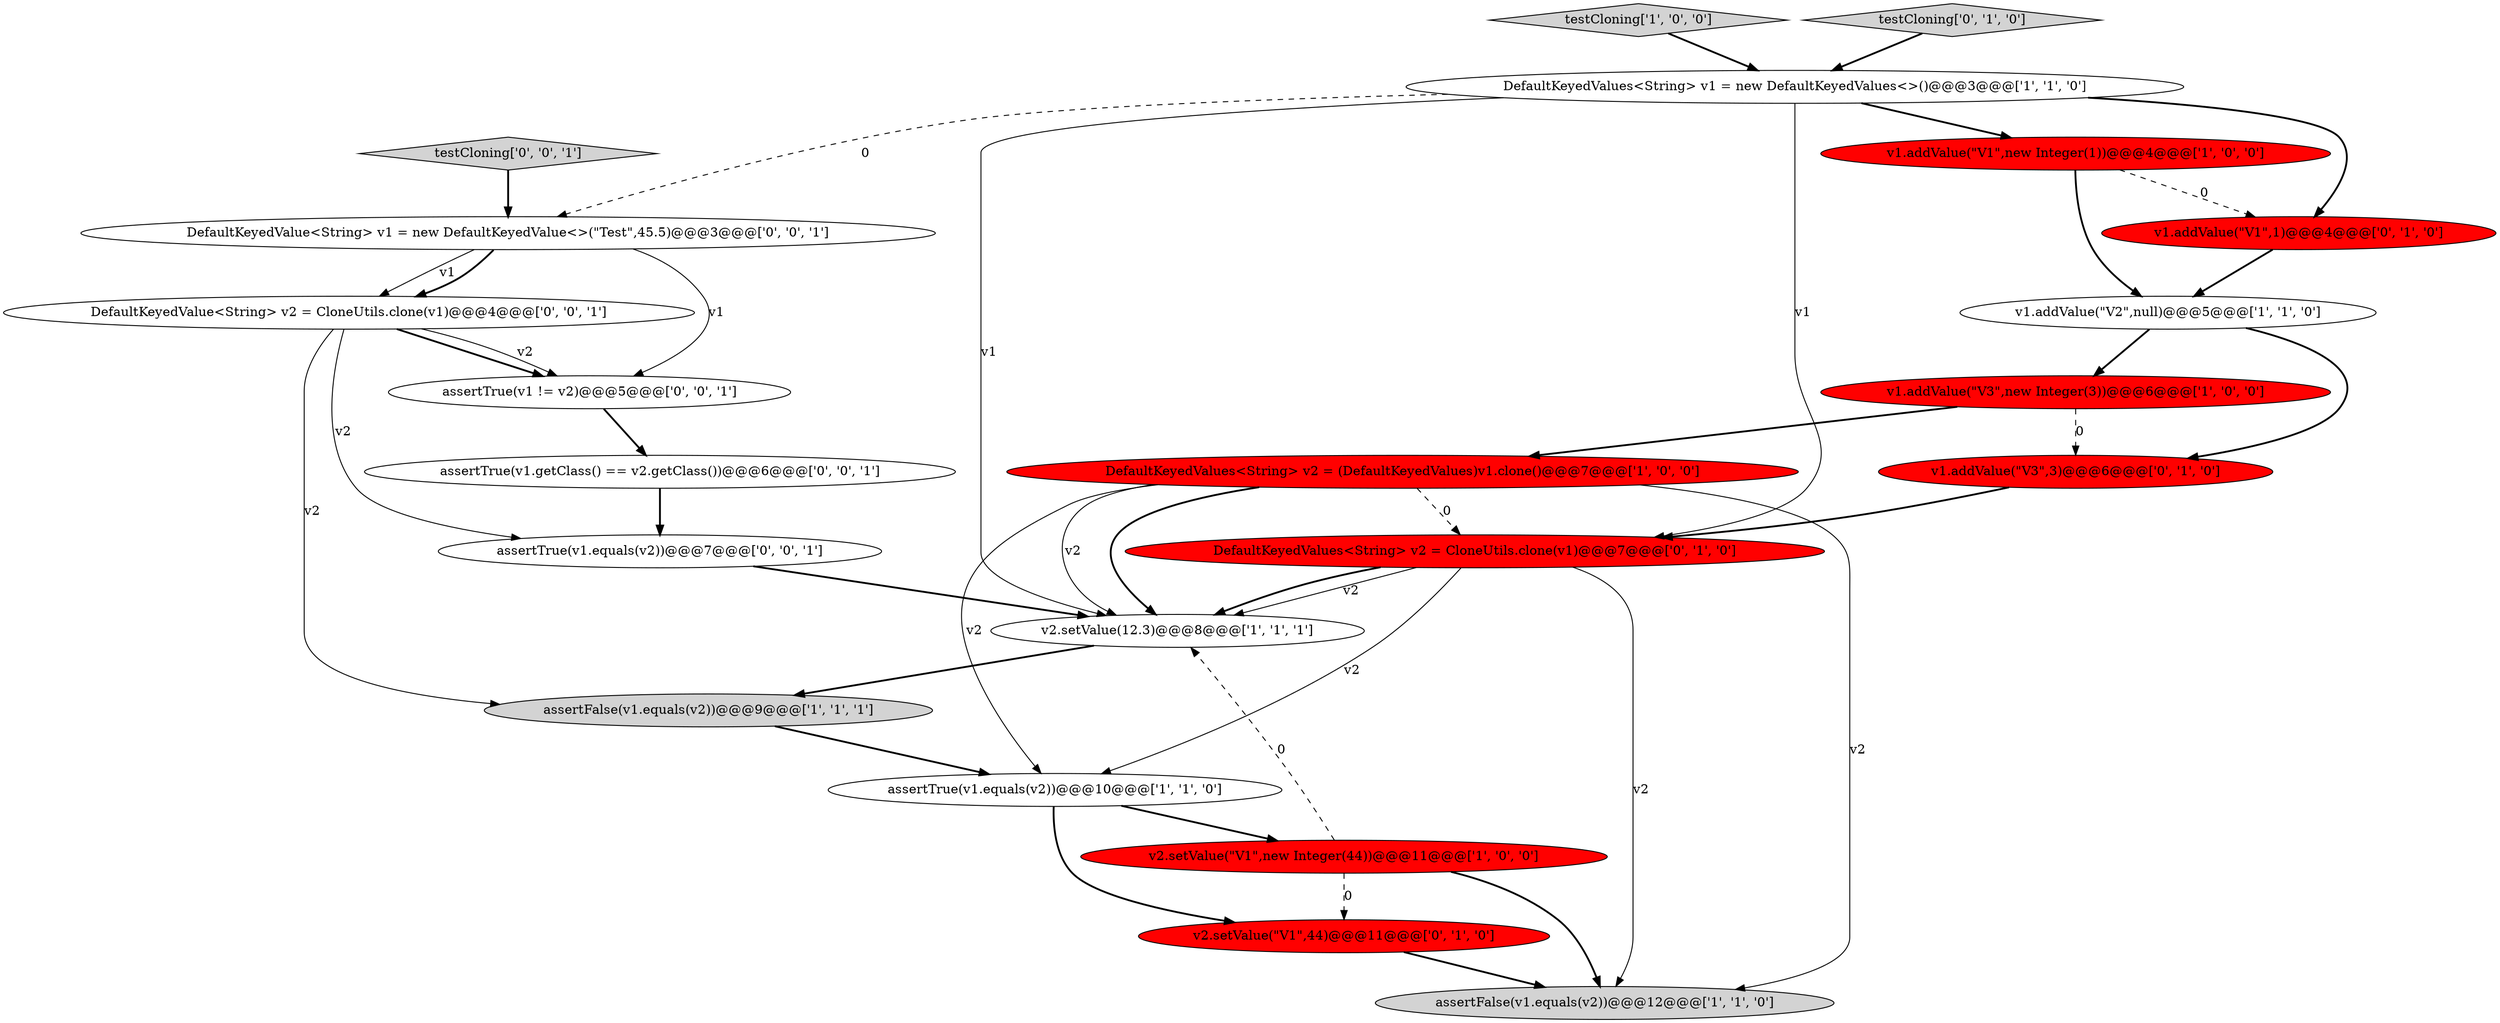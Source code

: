 digraph {
18 [style = filled, label = "DefaultKeyedValue<String> v2 = CloneUtils.clone(v1)@@@4@@@['0', '0', '1']", fillcolor = white, shape = ellipse image = "AAA0AAABBB3BBB"];
3 [style = filled, label = "assertTrue(v1.equals(v2))@@@10@@@['1', '1', '0']", fillcolor = white, shape = ellipse image = "AAA0AAABBB1BBB"];
4 [style = filled, label = "v1.addValue(\"V1\",new Integer(1))@@@4@@@['1', '0', '0']", fillcolor = red, shape = ellipse image = "AAA1AAABBB1BBB"];
19 [style = filled, label = "assertTrue(v1.equals(v2))@@@7@@@['0', '0', '1']", fillcolor = white, shape = ellipse image = "AAA0AAABBB3BBB"];
11 [style = filled, label = "DefaultKeyedValues<String> v2 = CloneUtils.clone(v1)@@@7@@@['0', '1', '0']", fillcolor = red, shape = ellipse image = "AAA1AAABBB2BBB"];
2 [style = filled, label = "DefaultKeyedValues<String> v1 = new DefaultKeyedValues<>()@@@3@@@['1', '1', '0']", fillcolor = white, shape = ellipse image = "AAA0AAABBB1BBB"];
15 [style = filled, label = "v1.addValue(\"V3\",3)@@@6@@@['0', '1', '0']", fillcolor = red, shape = ellipse image = "AAA1AAABBB2BBB"];
8 [style = filled, label = "v1.addValue(\"V3\",new Integer(3))@@@6@@@['1', '0', '0']", fillcolor = red, shape = ellipse image = "AAA1AAABBB1BBB"];
9 [style = filled, label = "v1.addValue(\"V2\",null)@@@5@@@['1', '1', '0']", fillcolor = white, shape = ellipse image = "AAA0AAABBB1BBB"];
12 [style = filled, label = "v2.setValue(\"V1\",44)@@@11@@@['0', '1', '0']", fillcolor = red, shape = ellipse image = "AAA1AAABBB2BBB"];
5 [style = filled, label = "v2.setValue(12.3)@@@8@@@['1', '1', '1']", fillcolor = white, shape = ellipse image = "AAA0AAABBB1BBB"];
13 [style = filled, label = "v1.addValue(\"V1\",1)@@@4@@@['0', '1', '0']", fillcolor = red, shape = ellipse image = "AAA1AAABBB2BBB"];
17 [style = filled, label = "DefaultKeyedValue<String> v1 = new DefaultKeyedValue<>(\"Test\",45.5)@@@3@@@['0', '0', '1']", fillcolor = white, shape = ellipse image = "AAA0AAABBB3BBB"];
1 [style = filled, label = "assertFalse(v1.equals(v2))@@@9@@@['1', '1', '1']", fillcolor = lightgray, shape = ellipse image = "AAA0AAABBB1BBB"];
21 [style = filled, label = "testCloning['0', '0', '1']", fillcolor = lightgray, shape = diamond image = "AAA0AAABBB3BBB"];
6 [style = filled, label = "v2.setValue(\"V1\",new Integer(44))@@@11@@@['1', '0', '0']", fillcolor = red, shape = ellipse image = "AAA1AAABBB1BBB"];
20 [style = filled, label = "assertTrue(v1 != v2)@@@5@@@['0', '0', '1']", fillcolor = white, shape = ellipse image = "AAA0AAABBB3BBB"];
16 [style = filled, label = "assertTrue(v1.getClass() == v2.getClass())@@@6@@@['0', '0', '1']", fillcolor = white, shape = ellipse image = "AAA0AAABBB3BBB"];
7 [style = filled, label = "testCloning['1', '0', '0']", fillcolor = lightgray, shape = diamond image = "AAA0AAABBB1BBB"];
0 [style = filled, label = "assertFalse(v1.equals(v2))@@@12@@@['1', '1', '0']", fillcolor = lightgray, shape = ellipse image = "AAA0AAABBB1BBB"];
10 [style = filled, label = "DefaultKeyedValues<String> v2 = (DefaultKeyedValues)v1.clone()@@@7@@@['1', '0', '0']", fillcolor = red, shape = ellipse image = "AAA1AAABBB1BBB"];
14 [style = filled, label = "testCloning['0', '1', '0']", fillcolor = lightgray, shape = diamond image = "AAA0AAABBB2BBB"];
11->3 [style = solid, label="v2"];
4->9 [style = bold, label=""];
10->5 [style = solid, label="v2"];
8->10 [style = bold, label=""];
17->20 [style = solid, label="v1"];
18->1 [style = solid, label="v2"];
8->15 [style = dashed, label="0"];
1->3 [style = bold, label=""];
3->6 [style = bold, label=""];
6->0 [style = bold, label=""];
3->12 [style = bold, label=""];
10->3 [style = solid, label="v2"];
11->5 [style = solid, label="v2"];
16->19 [style = bold, label=""];
9->8 [style = bold, label=""];
17->18 [style = solid, label="v1"];
2->4 [style = bold, label=""];
12->0 [style = bold, label=""];
2->17 [style = dashed, label="0"];
2->13 [style = bold, label=""];
10->11 [style = dashed, label="0"];
18->19 [style = solid, label="v2"];
6->12 [style = dashed, label="0"];
2->11 [style = solid, label="v1"];
19->5 [style = bold, label=""];
5->1 [style = bold, label=""];
11->5 [style = bold, label=""];
18->20 [style = bold, label=""];
11->0 [style = solid, label="v2"];
10->5 [style = bold, label=""];
15->11 [style = bold, label=""];
20->16 [style = bold, label=""];
7->2 [style = bold, label=""];
9->15 [style = bold, label=""];
2->5 [style = solid, label="v1"];
6->5 [style = dashed, label="0"];
14->2 [style = bold, label=""];
13->9 [style = bold, label=""];
18->20 [style = solid, label="v2"];
4->13 [style = dashed, label="0"];
21->17 [style = bold, label=""];
17->18 [style = bold, label=""];
10->0 [style = solid, label="v2"];
}
